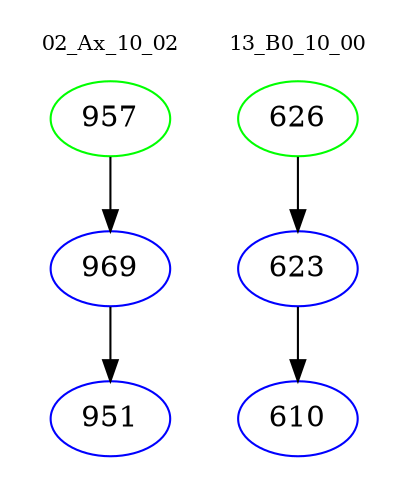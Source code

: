 digraph{
subgraph cluster_0 {
color = white
label = "02_Ax_10_02";
fontsize=10;
T0_957 [label="957", color="green"]
T0_957 -> T0_969 [color="black"]
T0_969 [label="969", color="blue"]
T0_969 -> T0_951 [color="black"]
T0_951 [label="951", color="blue"]
}
subgraph cluster_1 {
color = white
label = "13_B0_10_00";
fontsize=10;
T1_626 [label="626", color="green"]
T1_626 -> T1_623 [color="black"]
T1_623 [label="623", color="blue"]
T1_623 -> T1_610 [color="black"]
T1_610 [label="610", color="blue"]
}
}
